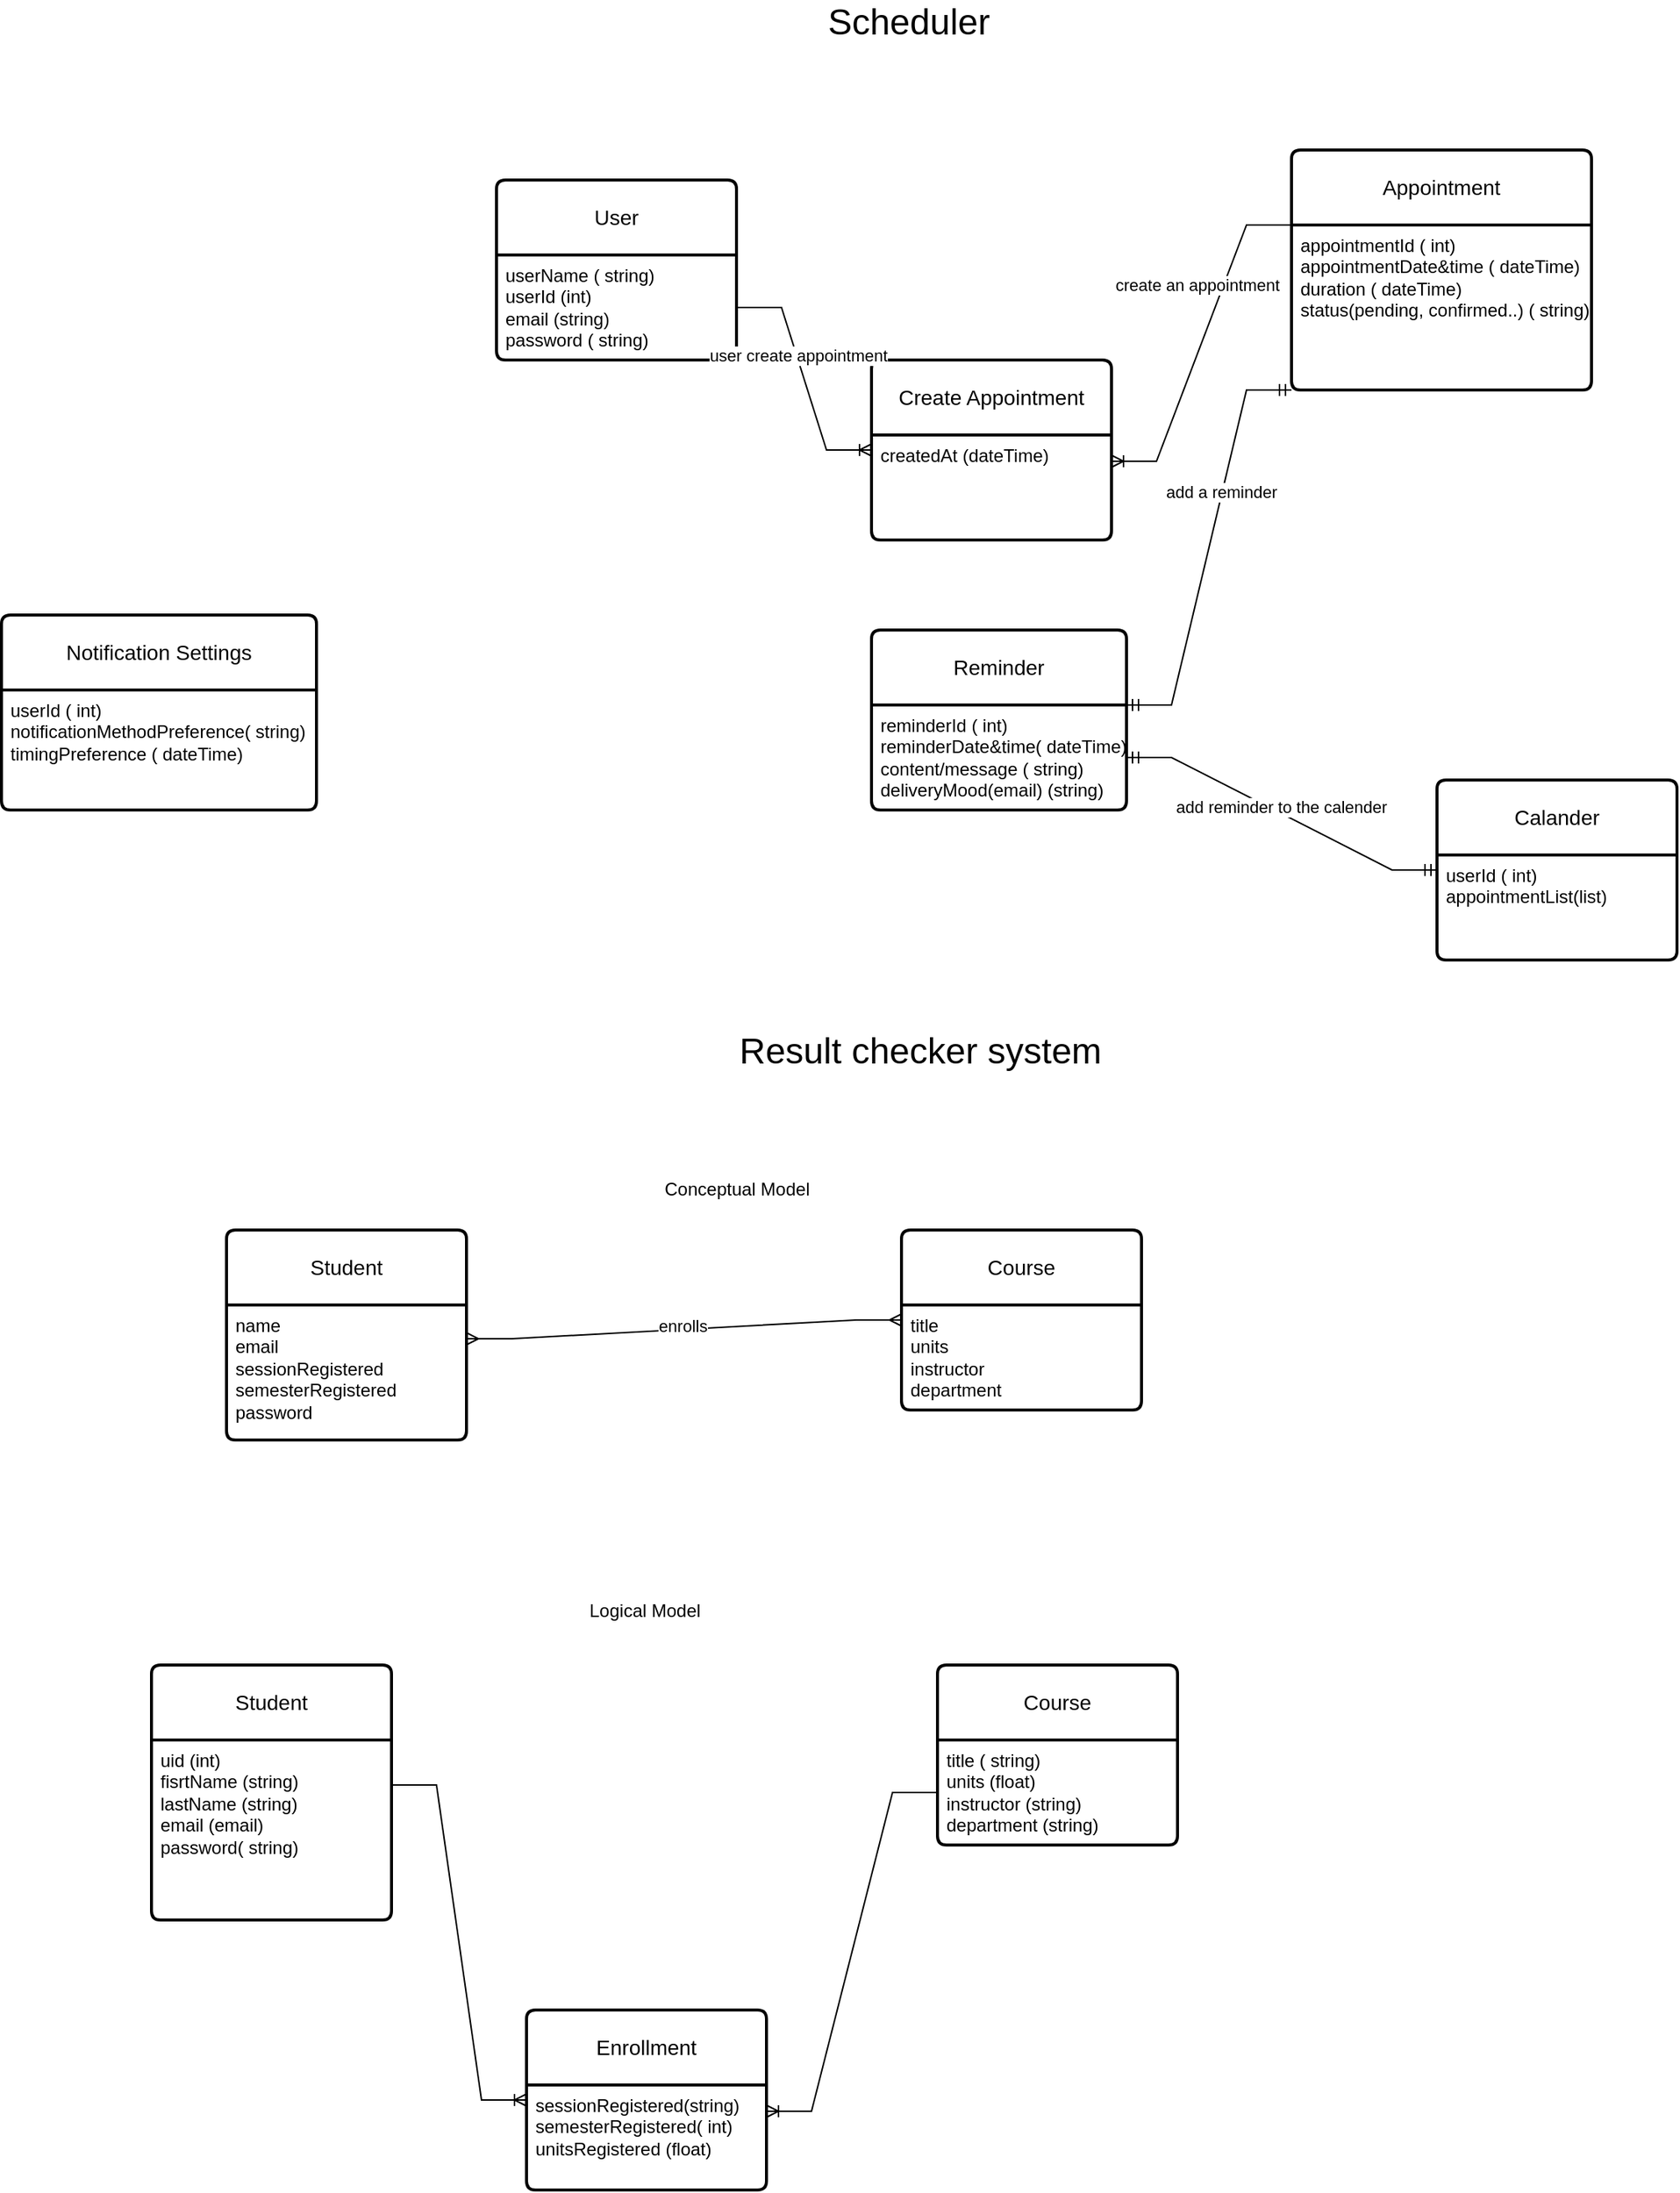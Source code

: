 <mxfile version="23.0.1" type="github">
  <diagram name="Page-1" id="C3Hwjrb-IPvHiDlZz18y">
    <mxGraphModel dx="1623" dy="1646" grid="1" gridSize="10" guides="1" tooltips="1" connect="1" arrows="1" fold="1" page="1" pageScale="1" pageWidth="827" pageHeight="1169" math="0" shadow="0">
      <root>
        <mxCell id="0" />
        <mxCell id="1" parent="0" />
        <mxCell id="0tqYPtEU-48YP9xvBXRx-1" value="User" style="swimlane;childLayout=stackLayout;horizontal=1;startSize=50;horizontalStack=0;rounded=1;fontSize=14;fontStyle=0;strokeWidth=2;resizeParent=0;resizeLast=1;shadow=0;dashed=0;align=center;arcSize=4;whiteSpace=wrap;html=1;" vertex="1" parent="1">
          <mxGeometry x="40" width="160" height="120" as="geometry" />
        </mxCell>
        <mxCell id="0tqYPtEU-48YP9xvBXRx-2" value="userName ( string)&lt;br&gt;userId (int)&lt;br&gt;email (string)&lt;br&gt;password ( string)" style="align=left;strokeColor=none;fillColor=none;spacingLeft=4;fontSize=12;verticalAlign=top;resizable=0;rotatable=0;part=1;html=1;" vertex="1" parent="0tqYPtEU-48YP9xvBXRx-1">
          <mxGeometry y="50" width="160" height="70" as="geometry" />
        </mxCell>
        <mxCell id="0tqYPtEU-48YP9xvBXRx-3" value="Appointment" style="swimlane;childLayout=stackLayout;horizontal=1;startSize=50;horizontalStack=0;rounded=1;fontSize=14;fontStyle=0;strokeWidth=2;resizeParent=0;resizeLast=1;shadow=0;dashed=0;align=center;arcSize=4;whiteSpace=wrap;html=1;" vertex="1" parent="1">
          <mxGeometry x="570" y="-20" width="200" height="160" as="geometry" />
        </mxCell>
        <mxCell id="0tqYPtEU-48YP9xvBXRx-4" value="appointmentId ( int)&lt;br&gt;appointmentDate&amp;amp;time ( dateTime)&lt;br&gt;duration ( dateTime)&lt;br&gt;status(pending, confirmed..) ( string)" style="align=left;strokeColor=none;fillColor=none;spacingLeft=4;fontSize=12;verticalAlign=top;resizable=0;rotatable=0;part=1;html=1;" vertex="1" parent="0tqYPtEU-48YP9xvBXRx-3">
          <mxGeometry y="50" width="200" height="110" as="geometry" />
        </mxCell>
        <mxCell id="0tqYPtEU-48YP9xvBXRx-8" value="Reminder" style="swimlane;childLayout=stackLayout;horizontal=1;startSize=50;horizontalStack=0;rounded=1;fontSize=14;fontStyle=0;strokeWidth=2;resizeParent=0;resizeLast=1;shadow=0;dashed=0;align=center;arcSize=4;whiteSpace=wrap;html=1;" vertex="1" parent="1">
          <mxGeometry x="290" y="300" width="170" height="120" as="geometry" />
        </mxCell>
        <mxCell id="0tqYPtEU-48YP9xvBXRx-9" value="reminderId ( int)&amp;nbsp;&lt;br&gt;reminderDate&amp;amp;time( dateTime)&lt;br&gt;content/message ( string)&lt;br&gt;deliveryMood(email) (string)" style="align=left;strokeColor=none;fillColor=none;spacingLeft=4;fontSize=12;verticalAlign=top;resizable=0;rotatable=0;part=1;html=1;" vertex="1" parent="0tqYPtEU-48YP9xvBXRx-8">
          <mxGeometry y="50" width="170" height="70" as="geometry" />
        </mxCell>
        <mxCell id="0tqYPtEU-48YP9xvBXRx-10" value="Notification Settings" style="swimlane;childLayout=stackLayout;horizontal=1;startSize=50;horizontalStack=0;rounded=1;fontSize=14;fontStyle=0;strokeWidth=2;resizeParent=0;resizeLast=1;shadow=0;dashed=0;align=center;arcSize=4;whiteSpace=wrap;html=1;" vertex="1" parent="1">
          <mxGeometry x="-290" y="290" width="210" height="130" as="geometry" />
        </mxCell>
        <mxCell id="0tqYPtEU-48YP9xvBXRx-11" value="userId ( int)&lt;br&gt;notificationMethodPreference( string)&lt;br&gt;timingPreference ( dateTime)" style="align=left;strokeColor=none;fillColor=none;spacingLeft=4;fontSize=12;verticalAlign=top;resizable=0;rotatable=0;part=1;html=1;" vertex="1" parent="0tqYPtEU-48YP9xvBXRx-10">
          <mxGeometry y="50" width="210" height="80" as="geometry" />
        </mxCell>
        <mxCell id="0tqYPtEU-48YP9xvBXRx-12" value="Calander" style="swimlane;childLayout=stackLayout;horizontal=1;startSize=50;horizontalStack=0;rounded=1;fontSize=14;fontStyle=0;strokeWidth=2;resizeParent=0;resizeLast=1;shadow=0;dashed=0;align=center;arcSize=4;whiteSpace=wrap;html=1;" vertex="1" parent="1">
          <mxGeometry x="667" y="400" width="160" height="120" as="geometry" />
        </mxCell>
        <mxCell id="0tqYPtEU-48YP9xvBXRx-13" value="userId ( int)&lt;br&gt;appointmentList(list)" style="align=left;strokeColor=none;fillColor=none;spacingLeft=4;fontSize=12;verticalAlign=top;resizable=0;rotatable=0;part=1;html=1;" vertex="1" parent="0tqYPtEU-48YP9xvBXRx-12">
          <mxGeometry y="50" width="160" height="70" as="geometry" />
        </mxCell>
        <mxCell id="0tqYPtEU-48YP9xvBXRx-24" value="Create Appointment" style="swimlane;childLayout=stackLayout;horizontal=1;startSize=50;horizontalStack=0;rounded=1;fontSize=14;fontStyle=0;strokeWidth=2;resizeParent=0;resizeLast=1;shadow=0;dashed=0;align=center;arcSize=4;whiteSpace=wrap;html=1;" vertex="1" parent="1">
          <mxGeometry x="290" y="120" width="160" height="120" as="geometry" />
        </mxCell>
        <mxCell id="0tqYPtEU-48YP9xvBXRx-25" value="createdAt (dateTime)" style="align=left;strokeColor=none;fillColor=none;spacingLeft=4;fontSize=12;verticalAlign=top;resizable=0;rotatable=0;part=1;html=1;" vertex="1" parent="0tqYPtEU-48YP9xvBXRx-24">
          <mxGeometry y="50" width="160" height="70" as="geometry" />
        </mxCell>
        <mxCell id="0tqYPtEU-48YP9xvBXRx-26" value="" style="edgeStyle=entityRelationEdgeStyle;fontSize=12;html=1;endArrow=ERoneToMany;rounded=0;entryX=0;entryY=0.5;entryDx=0;entryDy=0;exitX=1;exitY=0.5;exitDx=0;exitDy=0;" edge="1" parent="1" source="0tqYPtEU-48YP9xvBXRx-2" target="0tqYPtEU-48YP9xvBXRx-24">
          <mxGeometry width="100" height="100" relative="1" as="geometry">
            <mxPoint x="160" y="240" as="sourcePoint" />
            <mxPoint x="260" y="140" as="targetPoint" />
            <Array as="points">
              <mxPoint x="60" y="190" />
            </Array>
          </mxGeometry>
        </mxCell>
        <mxCell id="0tqYPtEU-48YP9xvBXRx-33" value="user create appointment" style="edgeLabel;html=1;align=center;verticalAlign=middle;resizable=0;points=[];" vertex="1" connectable="0" parent="0tqYPtEU-48YP9xvBXRx-26">
          <mxGeometry x="-0.2" y="1" relative="1" as="geometry">
            <mxPoint as="offset" />
          </mxGeometry>
        </mxCell>
        <mxCell id="0tqYPtEU-48YP9xvBXRx-27" value="" style="edgeStyle=entityRelationEdgeStyle;fontSize=12;html=1;endArrow=ERoneToMany;rounded=0;entryX=1;entryY=0.25;entryDx=0;entryDy=0;exitX=0;exitY=0;exitDx=0;exitDy=0;" edge="1" parent="1" source="0tqYPtEU-48YP9xvBXRx-4" target="0tqYPtEU-48YP9xvBXRx-25">
          <mxGeometry width="100" height="100" relative="1" as="geometry">
            <mxPoint x="450" y="290" as="sourcePoint" />
            <mxPoint x="550" y="190" as="targetPoint" />
            <Array as="points">
              <mxPoint x="620" y="260" />
            </Array>
          </mxGeometry>
        </mxCell>
        <mxCell id="0tqYPtEU-48YP9xvBXRx-34" value="create an appointment" style="edgeLabel;html=1;align=center;verticalAlign=middle;resizable=0;points=[];" vertex="1" connectable="0" parent="0tqYPtEU-48YP9xvBXRx-27">
          <mxGeometry x="0.082" relative="1" as="geometry">
            <mxPoint y="-48" as="offset" />
          </mxGeometry>
        </mxCell>
        <mxCell id="0tqYPtEU-48YP9xvBXRx-32" value="" style="edgeStyle=entityRelationEdgeStyle;fontSize=12;html=1;endArrow=ERmandOne;startArrow=ERmandOne;rounded=0;entryX=0;entryY=0.5;entryDx=0;entryDy=0;exitX=1;exitY=0.5;exitDx=0;exitDy=0;" edge="1" parent="1" source="0tqYPtEU-48YP9xvBXRx-9" target="0tqYPtEU-48YP9xvBXRx-12">
          <mxGeometry width="100" height="100" relative="1" as="geometry">
            <mxPoint x="390" y="400" as="sourcePoint" />
            <mxPoint x="490" y="300" as="targetPoint" />
          </mxGeometry>
        </mxCell>
        <mxCell id="0tqYPtEU-48YP9xvBXRx-37" value="add reminder to the calender" style="edgeLabel;html=1;align=center;verticalAlign=middle;resizable=0;points=[];" vertex="1" connectable="0" parent="0tqYPtEU-48YP9xvBXRx-32">
          <mxGeometry x="-0.054" y="2" relative="1" as="geometry">
            <mxPoint x="4" as="offset" />
          </mxGeometry>
        </mxCell>
        <mxCell id="0tqYPtEU-48YP9xvBXRx-29" value="" style="edgeStyle=entityRelationEdgeStyle;fontSize=12;html=1;endArrow=ERmandOne;startArrow=ERmandOne;rounded=0;exitX=1;exitY=0;exitDx=0;exitDy=0;entryX=0;entryY=1;entryDx=0;entryDy=0;" edge="1" parent="1" source="0tqYPtEU-48YP9xvBXRx-9" target="0tqYPtEU-48YP9xvBXRx-4">
          <mxGeometry width="100" height="100" relative="1" as="geometry">
            <mxPoint x="480" y="385" as="sourcePoint" />
            <mxPoint x="770" y="130" as="targetPoint" />
            <Array as="points">
              <mxPoint x="690" y="477.5" />
              <mxPoint x="750" y="247.5" />
              <mxPoint x="710" y="457.5" />
            </Array>
          </mxGeometry>
        </mxCell>
        <mxCell id="0tqYPtEU-48YP9xvBXRx-36" value="add a reminder" style="edgeLabel;html=1;align=center;verticalAlign=middle;resizable=0;points=[];" vertex="1" connectable="0" parent="0tqYPtEU-48YP9xvBXRx-29">
          <mxGeometry x="0.281" y="1" relative="1" as="geometry">
            <mxPoint as="offset" />
          </mxGeometry>
        </mxCell>
        <mxCell id="0tqYPtEU-48YP9xvBXRx-38" value="&lt;font style=&quot;font-size: 24px;&quot;&gt;Scheduler&lt;/font&gt;" style="text;html=1;strokeColor=none;fillColor=none;align=center;verticalAlign=middle;whiteSpace=wrap;rounded=0;" vertex="1" parent="1">
          <mxGeometry x="150" y="-120" width="330" height="30" as="geometry" />
        </mxCell>
        <mxCell id="0tqYPtEU-48YP9xvBXRx-39" value="&lt;font style=&quot;font-size: 24px;&quot;&gt;Result checker system&lt;/font&gt;" style="text;whiteSpace=wrap;html=1;" vertex="1" parent="1">
          <mxGeometry x="200" y="560" width="310" height="40" as="geometry" />
        </mxCell>
        <mxCell id="0tqYPtEU-48YP9xvBXRx-40" value="Student" style="swimlane;childLayout=stackLayout;horizontal=1;startSize=50;horizontalStack=0;rounded=1;fontSize=14;fontStyle=0;strokeWidth=2;resizeParent=0;resizeLast=1;shadow=0;dashed=0;align=center;arcSize=4;whiteSpace=wrap;html=1;" vertex="1" parent="1">
          <mxGeometry x="-140" y="700" width="160" height="140" as="geometry" />
        </mxCell>
        <mxCell id="0tqYPtEU-48YP9xvBXRx-41" value="name&lt;br&gt;email&lt;br&gt;sessionRegistered&lt;br&gt;semesterRegistered&lt;br&gt;password" style="align=left;strokeColor=none;fillColor=none;spacingLeft=4;fontSize=12;verticalAlign=top;resizable=0;rotatable=0;part=1;html=1;" vertex="1" parent="0tqYPtEU-48YP9xvBXRx-40">
          <mxGeometry y="50" width="160" height="90" as="geometry" />
        </mxCell>
        <mxCell id="0tqYPtEU-48YP9xvBXRx-42" value="Conceptual Model" style="text;html=1;align=center;verticalAlign=middle;resizable=0;points=[];autosize=1;strokeColor=none;fillColor=none;" vertex="1" parent="1">
          <mxGeometry x="140" y="658" width="120" height="30" as="geometry" />
        </mxCell>
        <mxCell id="0tqYPtEU-48YP9xvBXRx-43" value="Course" style="swimlane;childLayout=stackLayout;horizontal=1;startSize=50;horizontalStack=0;rounded=1;fontSize=14;fontStyle=0;strokeWidth=2;resizeParent=0;resizeLast=1;shadow=0;dashed=0;align=center;arcSize=4;whiteSpace=wrap;html=1;" vertex="1" parent="1">
          <mxGeometry x="310" y="700" width="160" height="120" as="geometry" />
        </mxCell>
        <mxCell id="0tqYPtEU-48YP9xvBXRx-44" value="title&lt;br&gt;units&lt;br&gt;instructor&lt;br&gt;department" style="align=left;strokeColor=none;fillColor=none;spacingLeft=4;fontSize=12;verticalAlign=top;resizable=0;rotatable=0;part=1;html=1;" vertex="1" parent="0tqYPtEU-48YP9xvBXRx-43">
          <mxGeometry y="50" width="160" height="70" as="geometry" />
        </mxCell>
        <mxCell id="0tqYPtEU-48YP9xvBXRx-45" value="" style="edgeStyle=entityRelationEdgeStyle;fontSize=12;html=1;endArrow=ERmany;startArrow=ERmany;rounded=0;exitX=1;exitY=0.25;exitDx=0;exitDy=0;entryX=0;entryY=0.5;entryDx=0;entryDy=0;" edge="1" parent="1" source="0tqYPtEU-48YP9xvBXRx-41" target="0tqYPtEU-48YP9xvBXRx-43">
          <mxGeometry width="100" height="100" relative="1" as="geometry">
            <mxPoint x="110" y="890" as="sourcePoint" />
            <mxPoint x="210" y="790" as="targetPoint" />
          </mxGeometry>
        </mxCell>
        <mxCell id="0tqYPtEU-48YP9xvBXRx-46" value="enrolls" style="edgeLabel;html=1;align=center;verticalAlign=middle;resizable=0;points=[];" vertex="1" connectable="0" parent="0tqYPtEU-48YP9xvBXRx-45">
          <mxGeometry x="-0.006" y="3" relative="1" as="geometry">
            <mxPoint as="offset" />
          </mxGeometry>
        </mxCell>
        <mxCell id="0tqYPtEU-48YP9xvBXRx-77" value="Logical Model" style="text;whiteSpace=wrap;html=1;" vertex="1" parent="1">
          <mxGeometry x="100" y="940" width="130" height="40" as="geometry" />
        </mxCell>
        <mxCell id="0tqYPtEU-48YP9xvBXRx-78" value="Student" style="swimlane;childLayout=stackLayout;horizontal=1;startSize=50;horizontalStack=0;rounded=1;fontSize=14;fontStyle=0;strokeWidth=2;resizeParent=0;resizeLast=1;shadow=0;dashed=0;align=center;arcSize=4;whiteSpace=wrap;html=1;" vertex="1" parent="1">
          <mxGeometry x="-190" y="990" width="160" height="170" as="geometry" />
        </mxCell>
        <mxCell id="0tqYPtEU-48YP9xvBXRx-79" value="uid (int)&lt;br&gt;fisrtName (string)&lt;br&gt;lastName (string)&lt;br&gt;email (email)&lt;br&gt;password( string)" style="align=left;strokeColor=none;fillColor=none;spacingLeft=4;fontSize=12;verticalAlign=top;resizable=0;rotatable=0;part=1;html=1;" vertex="1" parent="0tqYPtEU-48YP9xvBXRx-78">
          <mxGeometry y="50" width="160" height="120" as="geometry" />
        </mxCell>
        <mxCell id="0tqYPtEU-48YP9xvBXRx-80" value="Course" style="swimlane;childLayout=stackLayout;horizontal=1;startSize=50;horizontalStack=0;rounded=1;fontSize=14;fontStyle=0;strokeWidth=2;resizeParent=0;resizeLast=1;shadow=0;dashed=0;align=center;arcSize=4;whiteSpace=wrap;html=1;" vertex="1" parent="1">
          <mxGeometry x="334" y="990" width="160" height="120" as="geometry" />
        </mxCell>
        <mxCell id="0tqYPtEU-48YP9xvBXRx-81" value="title ( string)&lt;br&gt;units (float)&lt;br&gt;instructor (string)&lt;br&gt;department (string)" style="align=left;strokeColor=none;fillColor=none;spacingLeft=4;fontSize=12;verticalAlign=top;resizable=0;rotatable=0;part=1;html=1;" vertex="1" parent="0tqYPtEU-48YP9xvBXRx-80">
          <mxGeometry y="50" width="160" height="70" as="geometry" />
        </mxCell>
        <mxCell id="0tqYPtEU-48YP9xvBXRx-82" value="Enrollment" style="swimlane;childLayout=stackLayout;horizontal=1;startSize=50;horizontalStack=0;rounded=1;fontSize=14;fontStyle=0;strokeWidth=2;resizeParent=0;resizeLast=1;shadow=0;dashed=0;align=center;arcSize=4;whiteSpace=wrap;html=1;" vertex="1" parent="1">
          <mxGeometry x="60" y="1220" width="160" height="120" as="geometry" />
        </mxCell>
        <mxCell id="0tqYPtEU-48YP9xvBXRx-83" value="sessionRegistered(string)&lt;br style=&quot;border-color: var(--border-color);&quot;&gt;semesterRegistered( int)&lt;br&gt;unitsRegistered (float)" style="align=left;strokeColor=none;fillColor=none;spacingLeft=4;fontSize=12;verticalAlign=top;resizable=0;rotatable=0;part=1;html=1;" vertex="1" parent="0tqYPtEU-48YP9xvBXRx-82">
          <mxGeometry y="50" width="160" height="70" as="geometry" />
        </mxCell>
        <mxCell id="0tqYPtEU-48YP9xvBXRx-84" value="" style="edgeStyle=entityRelationEdgeStyle;fontSize=12;html=1;endArrow=ERoneToMany;rounded=0;entryX=0;entryY=0.5;entryDx=0;entryDy=0;exitX=1;exitY=0.25;exitDx=0;exitDy=0;" edge="1" parent="1" source="0tqYPtEU-48YP9xvBXRx-79" target="0tqYPtEU-48YP9xvBXRx-82">
          <mxGeometry width="100" height="100" relative="1" as="geometry">
            <mxPoint x="-30" y="1370" as="sourcePoint" />
            <mxPoint x="70" y="1270" as="targetPoint" />
          </mxGeometry>
        </mxCell>
        <mxCell id="0tqYPtEU-48YP9xvBXRx-85" value="" style="edgeStyle=entityRelationEdgeStyle;fontSize=12;html=1;endArrow=ERoneToMany;rounded=0;entryX=1;entryY=0.25;entryDx=0;entryDy=0;exitX=0;exitY=0.5;exitDx=0;exitDy=0;" edge="1" parent="1" source="0tqYPtEU-48YP9xvBXRx-81" target="0tqYPtEU-48YP9xvBXRx-83">
          <mxGeometry width="100" height="100" relative="1" as="geometry">
            <mxPoint x="140" y="1240" as="sourcePoint" />
            <mxPoint x="240" y="1140" as="targetPoint" />
          </mxGeometry>
        </mxCell>
      </root>
    </mxGraphModel>
  </diagram>
</mxfile>

